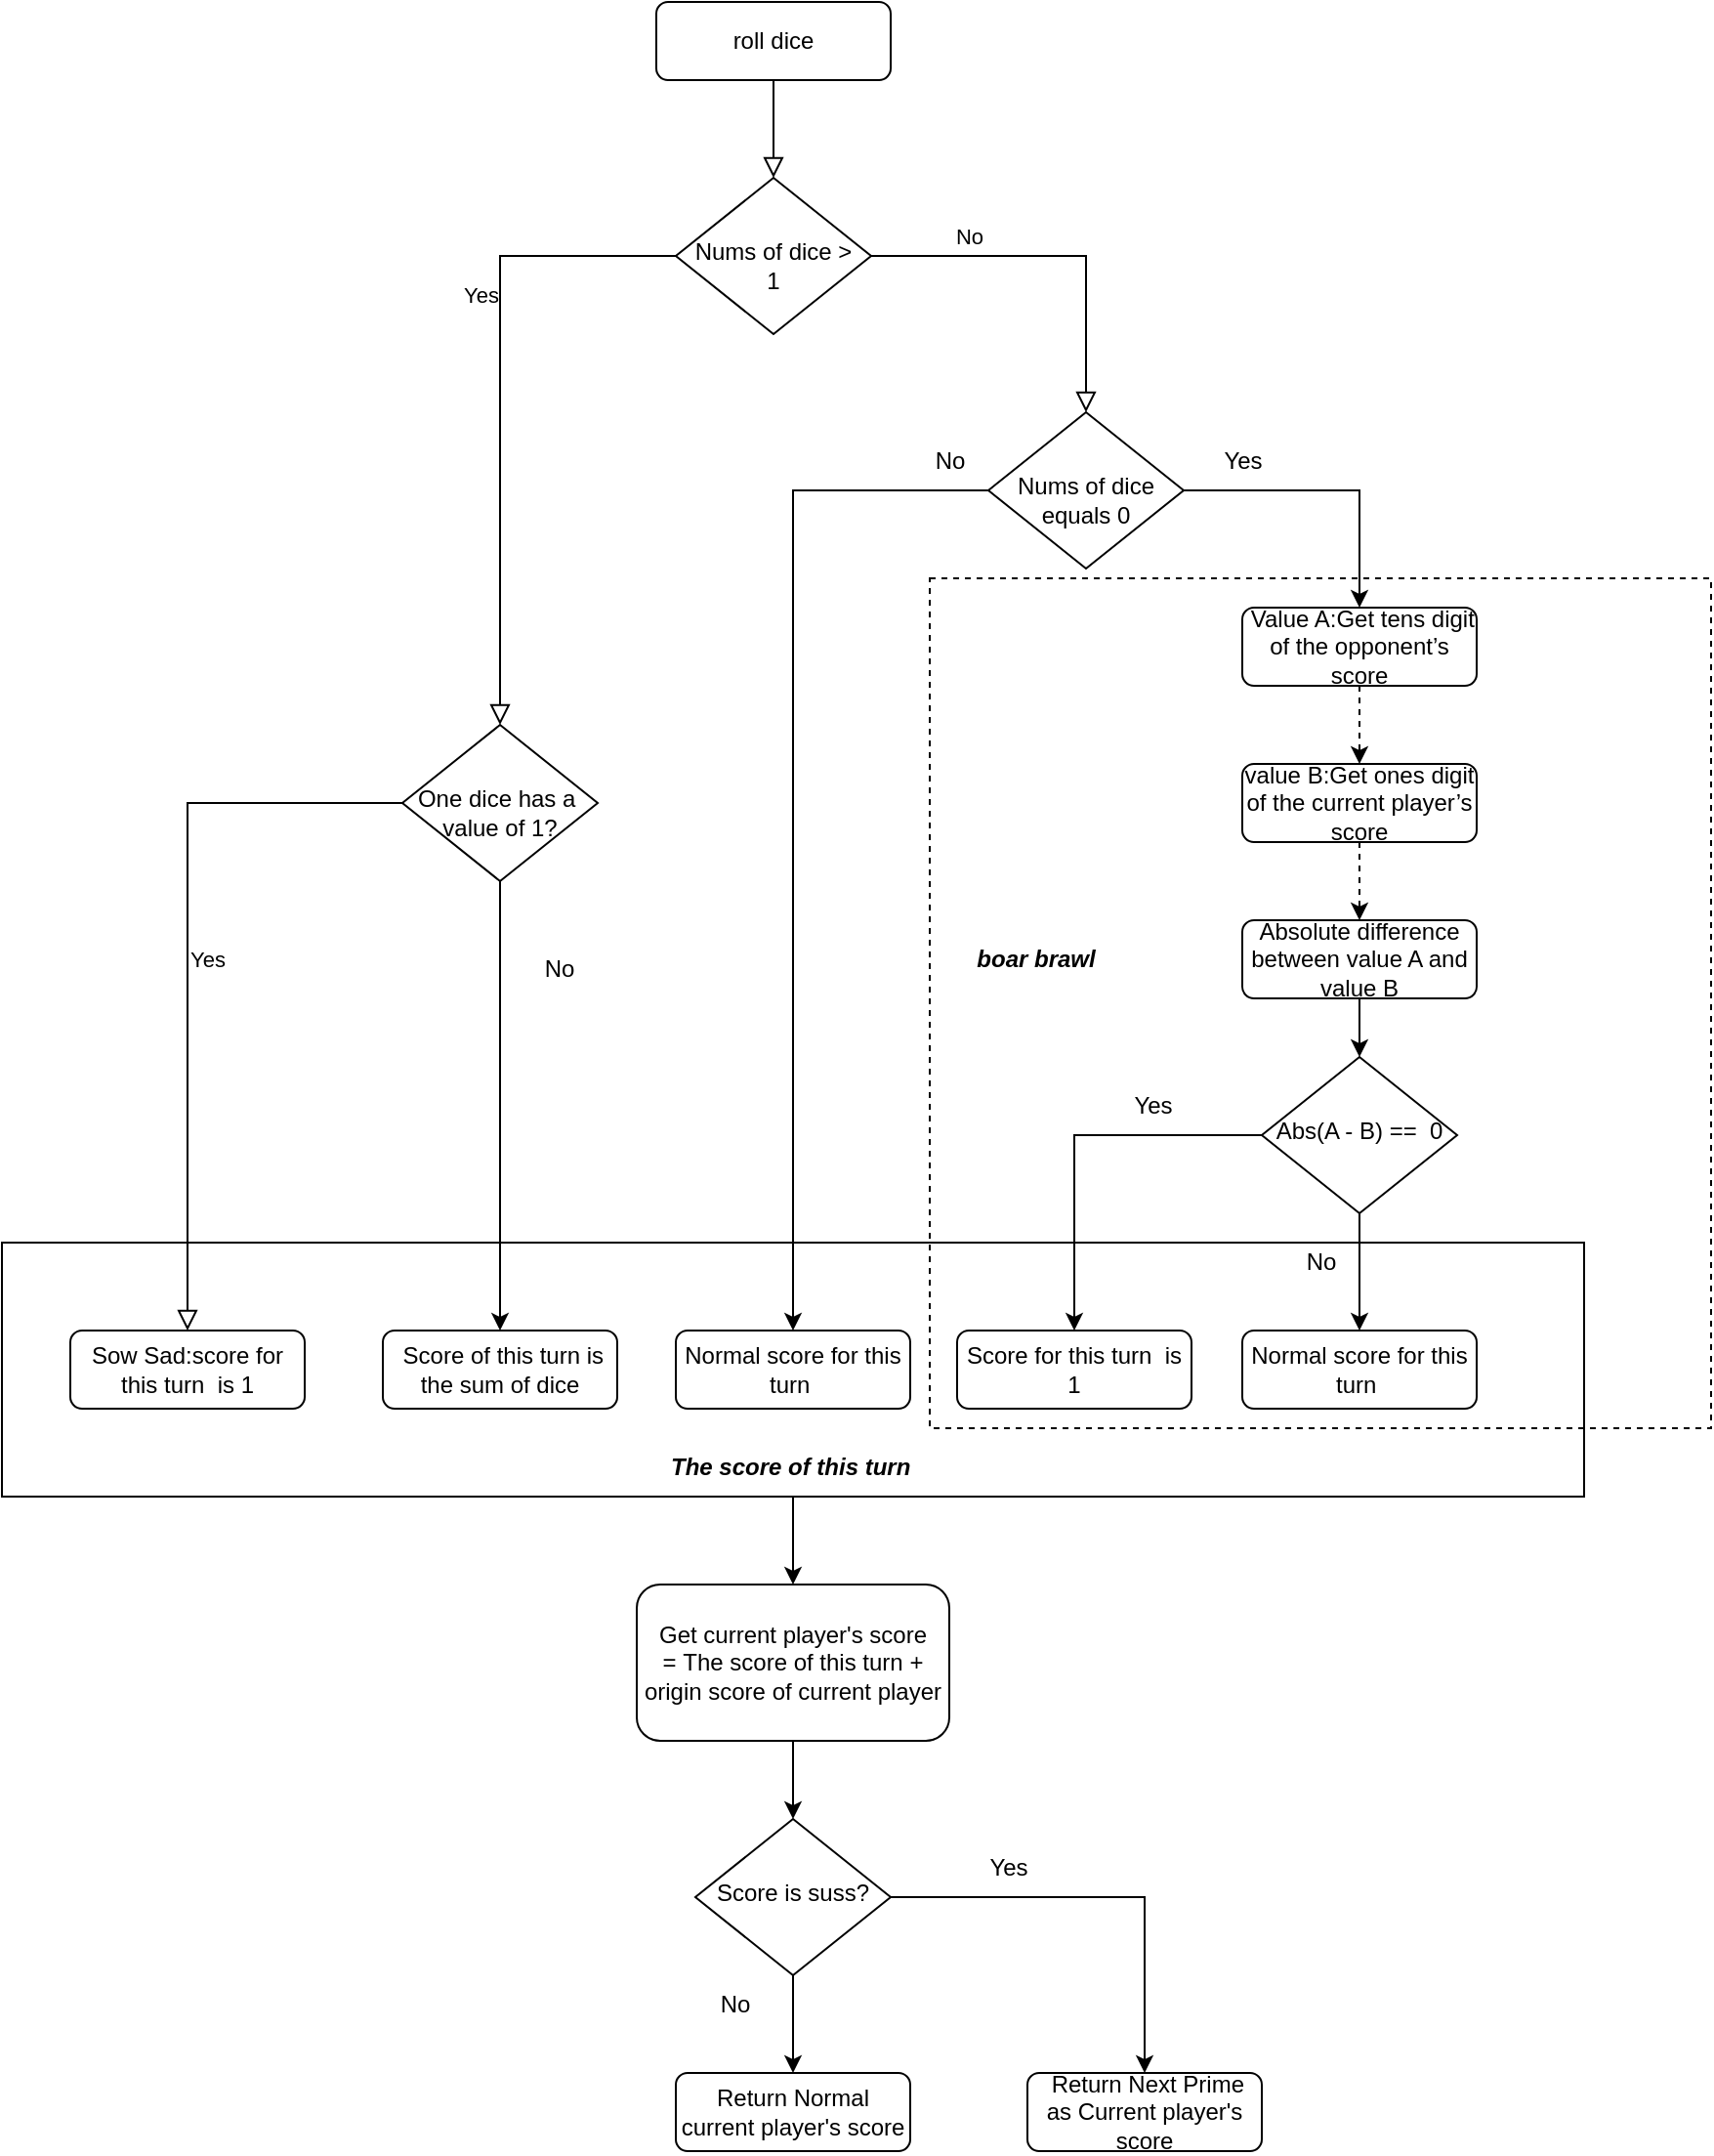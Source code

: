 <mxfile version="23.1.4" type="device">
  <diagram id="C5RBs43oDa-KdzZeNtuy" name="Page-1">
    <mxGraphModel dx="1829" dy="1289" grid="1" gridSize="10" guides="1" tooltips="1" connect="1" arrows="1" fold="1" page="1" pageScale="1" pageWidth="827" pageHeight="1169" math="0" shadow="0">
      <root>
        <mxCell id="WIyWlLk6GJQsqaUBKTNV-0" />
        <mxCell id="WIyWlLk6GJQsqaUBKTNV-1" parent="WIyWlLk6GJQsqaUBKTNV-0" />
        <mxCell id="sQEFL_wM2q9QldxOpqfM-0" value="" style="rounded=0;whiteSpace=wrap;html=1;dashed=1;" vertex="1" parent="WIyWlLk6GJQsqaUBKTNV-1">
          <mxGeometry x="300" y="375" width="400" height="435" as="geometry" />
        </mxCell>
        <mxCell id="PA2yT26VtmElCOl-1Xhd-36" value="" style="rounded=0;whiteSpace=wrap;html=1;fillColor=none;" parent="WIyWlLk6GJQsqaUBKTNV-1" vertex="1">
          <mxGeometry x="-175" y="715" width="810" height="130" as="geometry" />
        </mxCell>
        <mxCell id="WIyWlLk6GJQsqaUBKTNV-2" value="" style="rounded=0;html=1;jettySize=auto;orthogonalLoop=1;fontSize=11;endArrow=block;endFill=0;endSize=8;strokeWidth=1;shadow=0;labelBackgroundColor=none;edgeStyle=orthogonalEdgeStyle;" parent="WIyWlLk6GJQsqaUBKTNV-1" source="WIyWlLk6GJQsqaUBKTNV-3" target="WIyWlLk6GJQsqaUBKTNV-6" edge="1">
          <mxGeometry relative="1" as="geometry" />
        </mxCell>
        <mxCell id="WIyWlLk6GJQsqaUBKTNV-3" value="roll dice" style="rounded=1;whiteSpace=wrap;html=1;fontSize=12;glass=0;strokeWidth=1;shadow=0;" parent="WIyWlLk6GJQsqaUBKTNV-1" vertex="1">
          <mxGeometry x="160" y="80" width="120" height="40" as="geometry" />
        </mxCell>
        <mxCell id="WIyWlLk6GJQsqaUBKTNV-4" value="Yes" style="rounded=0;html=1;jettySize=auto;orthogonalLoop=1;fontSize=11;endArrow=block;endFill=0;endSize=8;strokeWidth=1;shadow=0;labelBackgroundColor=none;edgeStyle=orthogonalEdgeStyle;" parent="WIyWlLk6GJQsqaUBKTNV-1" source="WIyWlLk6GJQsqaUBKTNV-6" target="WIyWlLk6GJQsqaUBKTNV-10" edge="1">
          <mxGeometry x="-0.333" y="-10" relative="1" as="geometry">
            <mxPoint as="offset" />
          </mxGeometry>
        </mxCell>
        <mxCell id="WIyWlLk6GJQsqaUBKTNV-5" value="No" style="edgeStyle=orthogonalEdgeStyle;rounded=0;html=1;jettySize=auto;orthogonalLoop=1;fontSize=11;endArrow=block;endFill=0;endSize=8;strokeWidth=1;shadow=0;labelBackgroundColor=none;entryX=0.5;entryY=0;entryDx=0;entryDy=0;" parent="WIyWlLk6GJQsqaUBKTNV-1" source="WIyWlLk6GJQsqaUBKTNV-6" target="PA2yT26VtmElCOl-1Xhd-0" edge="1">
          <mxGeometry x="-0.474" y="10" relative="1" as="geometry">
            <mxPoint as="offset" />
            <mxPoint x="354" y="210" as="targetPoint" />
          </mxGeometry>
        </mxCell>
        <mxCell id="WIyWlLk6GJQsqaUBKTNV-6" value="&lt;br&gt;Nums of dice &amp;gt; 1" style="rhombus;whiteSpace=wrap;html=1;shadow=0;fontFamily=Helvetica;fontSize=12;align=center;strokeWidth=1;spacing=6;spacingTop=-4;" parent="WIyWlLk6GJQsqaUBKTNV-1" vertex="1">
          <mxGeometry x="170" y="170" width="100" height="80" as="geometry" />
        </mxCell>
        <mxCell id="WIyWlLk6GJQsqaUBKTNV-9" value="Yes" style="edgeStyle=orthogonalEdgeStyle;rounded=0;html=1;jettySize=auto;orthogonalLoop=1;fontSize=11;endArrow=block;endFill=0;endSize=8;strokeWidth=1;shadow=0;labelBackgroundColor=none;exitX=0;exitY=0.5;exitDx=0;exitDy=0;" parent="WIyWlLk6GJQsqaUBKTNV-1" source="WIyWlLk6GJQsqaUBKTNV-10" target="WIyWlLk6GJQsqaUBKTNV-12" edge="1">
          <mxGeometry y="10" relative="1" as="geometry">
            <mxPoint as="offset" />
            <mxPoint x="70" y="360" as="sourcePoint" />
          </mxGeometry>
        </mxCell>
        <mxCell id="PA2yT26VtmElCOl-1Xhd-29" style="edgeStyle=orthogonalEdgeStyle;rounded=0;orthogonalLoop=1;jettySize=auto;html=1;exitX=0.5;exitY=1;exitDx=0;exitDy=0;" parent="WIyWlLk6GJQsqaUBKTNV-1" source="WIyWlLk6GJQsqaUBKTNV-10" target="PA2yT26VtmElCOl-1Xhd-27" edge="1">
          <mxGeometry relative="1" as="geometry" />
        </mxCell>
        <mxCell id="WIyWlLk6GJQsqaUBKTNV-10" value="&lt;br&gt;One dice has a&amp;nbsp;&lt;br&gt;value of 1?" style="rhombus;whiteSpace=wrap;html=1;shadow=0;fontFamily=Helvetica;fontSize=12;align=center;strokeWidth=1;spacing=6;spacingTop=-4;" parent="WIyWlLk6GJQsqaUBKTNV-1" vertex="1">
          <mxGeometry x="30" y="450" width="100" height="80" as="geometry" />
        </mxCell>
        <mxCell id="WIyWlLk6GJQsqaUBKTNV-12" value="Sow Sad:score for this turn&amp;nbsp; is 1" style="rounded=1;whiteSpace=wrap;html=1;fontSize=12;glass=0;strokeWidth=1;shadow=0;" parent="WIyWlLk6GJQsqaUBKTNV-1" vertex="1">
          <mxGeometry x="-140" y="760" width="120" height="40" as="geometry" />
        </mxCell>
        <mxCell id="PA2yT26VtmElCOl-1Xhd-3" style="edgeStyle=orthogonalEdgeStyle;rounded=0;orthogonalLoop=1;jettySize=auto;html=1;exitX=0;exitY=0.5;exitDx=0;exitDy=0;entryX=0.5;entryY=0;entryDx=0;entryDy=0;" parent="WIyWlLk6GJQsqaUBKTNV-1" source="PA2yT26VtmElCOl-1Xhd-0" target="PA2yT26VtmElCOl-1Xhd-1" edge="1">
          <mxGeometry relative="1" as="geometry" />
        </mxCell>
        <mxCell id="PA2yT26VtmElCOl-1Xhd-4" style="edgeStyle=orthogonalEdgeStyle;rounded=0;orthogonalLoop=1;jettySize=auto;html=1;exitX=1;exitY=0.5;exitDx=0;exitDy=0;entryX=0.5;entryY=0;entryDx=0;entryDy=0;" parent="WIyWlLk6GJQsqaUBKTNV-1" source="PA2yT26VtmElCOl-1Xhd-0" target="PA2yT26VtmElCOl-1Xhd-2" edge="1">
          <mxGeometry relative="1" as="geometry" />
        </mxCell>
        <mxCell id="PA2yT26VtmElCOl-1Xhd-0" value="&lt;br&gt;Nums of dice equals 0" style="rhombus;whiteSpace=wrap;html=1;shadow=0;fontFamily=Helvetica;fontSize=12;align=center;strokeWidth=1;spacing=6;spacingTop=-4;" parent="WIyWlLk6GJQsqaUBKTNV-1" vertex="1">
          <mxGeometry x="330" y="290" width="100" height="80" as="geometry" />
        </mxCell>
        <mxCell id="PA2yT26VtmElCOl-1Xhd-1" value="Normal score for this turn&amp;nbsp;" style="rounded=1;whiteSpace=wrap;html=1;fontSize=12;glass=0;strokeWidth=1;shadow=0;" parent="WIyWlLk6GJQsqaUBKTNV-1" vertex="1">
          <mxGeometry x="170" y="760" width="120" height="40" as="geometry" />
        </mxCell>
        <mxCell id="PA2yT26VtmElCOl-1Xhd-10" value="" style="edgeStyle=orthogonalEdgeStyle;rounded=0;orthogonalLoop=1;jettySize=auto;html=1;strokeColor=default;dashed=1;" parent="WIyWlLk6GJQsqaUBKTNV-1" source="PA2yT26VtmElCOl-1Xhd-2" target="PA2yT26VtmElCOl-1Xhd-9" edge="1">
          <mxGeometry relative="1" as="geometry" />
        </mxCell>
        <mxCell id="PA2yT26VtmElCOl-1Xhd-2" value="&amp;nbsp;Value A:Get tens digit of the opponent’s score" style="rounded=1;whiteSpace=wrap;html=1;fontSize=12;glass=0;strokeWidth=1;shadow=0;" parent="WIyWlLk6GJQsqaUBKTNV-1" vertex="1">
          <mxGeometry x="460" y="390" width="120" height="40" as="geometry" />
        </mxCell>
        <mxCell id="PA2yT26VtmElCOl-1Xhd-7" value="Yes" style="text;html=1;align=center;verticalAlign=middle;resizable=0;points=[];autosize=1;strokeColor=none;fillColor=none;" parent="WIyWlLk6GJQsqaUBKTNV-1" vertex="1">
          <mxGeometry x="440" y="300" width="40" height="30" as="geometry" />
        </mxCell>
        <mxCell id="PA2yT26VtmElCOl-1Xhd-8" value="No" style="text;html=1;align=center;verticalAlign=middle;resizable=0;points=[];autosize=1;strokeColor=none;fillColor=none;" parent="WIyWlLk6GJQsqaUBKTNV-1" vertex="1">
          <mxGeometry x="290" y="300" width="40" height="30" as="geometry" />
        </mxCell>
        <mxCell id="PA2yT26VtmElCOl-1Xhd-12" style="edgeStyle=orthogonalEdgeStyle;rounded=0;orthogonalLoop=1;jettySize=auto;html=1;exitX=0.5;exitY=1;exitDx=0;exitDy=0;entryX=0.5;entryY=0;entryDx=0;entryDy=0;dashed=1;" parent="WIyWlLk6GJQsqaUBKTNV-1" source="PA2yT26VtmElCOl-1Xhd-9" target="PA2yT26VtmElCOl-1Xhd-11" edge="1">
          <mxGeometry relative="1" as="geometry" />
        </mxCell>
        <mxCell id="PA2yT26VtmElCOl-1Xhd-9" value="value B:Get ones digit of the current player’s score" style="rounded=1;whiteSpace=wrap;html=1;fontSize=12;glass=0;strokeWidth=1;shadow=0;" parent="WIyWlLk6GJQsqaUBKTNV-1" vertex="1">
          <mxGeometry x="460" y="470" width="120" height="40" as="geometry" />
        </mxCell>
        <mxCell id="PA2yT26VtmElCOl-1Xhd-14" style="edgeStyle=orthogonalEdgeStyle;rounded=0;orthogonalLoop=1;jettySize=auto;html=1;entryX=0.5;entryY=0;entryDx=0;entryDy=0;" parent="WIyWlLk6GJQsqaUBKTNV-1" source="PA2yT26VtmElCOl-1Xhd-11" target="PA2yT26VtmElCOl-1Xhd-13" edge="1">
          <mxGeometry relative="1" as="geometry" />
        </mxCell>
        <mxCell id="PA2yT26VtmElCOl-1Xhd-11" value="Absolute difference between value A and value B" style="rounded=1;whiteSpace=wrap;html=1;fontSize=12;glass=0;strokeWidth=1;shadow=0;" parent="WIyWlLk6GJQsqaUBKTNV-1" vertex="1">
          <mxGeometry x="460" y="550" width="120" height="40" as="geometry" />
        </mxCell>
        <mxCell id="PA2yT26VtmElCOl-1Xhd-17" value="" style="edgeStyle=orthogonalEdgeStyle;rounded=0;orthogonalLoop=1;jettySize=auto;html=1;entryX=0.5;entryY=0;entryDx=0;entryDy=0;" parent="WIyWlLk6GJQsqaUBKTNV-1" source="PA2yT26VtmElCOl-1Xhd-13" target="PA2yT26VtmElCOl-1Xhd-21" edge="1">
          <mxGeometry relative="1" as="geometry">
            <mxPoint x="385" y="710" as="targetPoint" />
          </mxGeometry>
        </mxCell>
        <mxCell id="PA2yT26VtmElCOl-1Xhd-23" style="edgeStyle=orthogonalEdgeStyle;rounded=0;orthogonalLoop=1;jettySize=auto;html=1;exitX=0.5;exitY=1;exitDx=0;exitDy=0;entryX=0.5;entryY=0;entryDx=0;entryDy=0;" parent="WIyWlLk6GJQsqaUBKTNV-1" source="PA2yT26VtmElCOl-1Xhd-13" target="PA2yT26VtmElCOl-1Xhd-22" edge="1">
          <mxGeometry relative="1" as="geometry" />
        </mxCell>
        <mxCell id="PA2yT26VtmElCOl-1Xhd-13" value="Abs(A - B) ==&amp;nbsp; 0" style="rhombus;whiteSpace=wrap;html=1;shadow=0;fontFamily=Helvetica;fontSize=12;align=center;strokeWidth=1;spacing=6;spacingTop=-4;" parent="WIyWlLk6GJQsqaUBKTNV-1" vertex="1">
          <mxGeometry x="470" y="620" width="100" height="80" as="geometry" />
        </mxCell>
        <mxCell id="PA2yT26VtmElCOl-1Xhd-18" value="Yes" style="text;html=1;align=center;verticalAlign=middle;resizable=0;points=[];autosize=1;strokeColor=none;fillColor=none;" parent="WIyWlLk6GJQsqaUBKTNV-1" vertex="1">
          <mxGeometry x="394" y="630" width="40" height="30" as="geometry" />
        </mxCell>
        <mxCell id="PA2yT26VtmElCOl-1Xhd-19" style="edgeStyle=orthogonalEdgeStyle;rounded=0;orthogonalLoop=1;jettySize=auto;html=1;exitX=0.5;exitY=1;exitDx=0;exitDy=0;" parent="WIyWlLk6GJQsqaUBKTNV-1" edge="1">
          <mxGeometry relative="1" as="geometry">
            <mxPoint x="385" y="780" as="sourcePoint" />
            <mxPoint x="385" y="780" as="targetPoint" />
          </mxGeometry>
        </mxCell>
        <mxCell id="PA2yT26VtmElCOl-1Xhd-21" value="Score for this turn&amp;nbsp; is 1" style="rounded=1;whiteSpace=wrap;html=1;fontSize=12;glass=0;strokeWidth=1;shadow=0;" parent="WIyWlLk6GJQsqaUBKTNV-1" vertex="1">
          <mxGeometry x="314" y="760" width="120" height="40" as="geometry" />
        </mxCell>
        <mxCell id="PA2yT26VtmElCOl-1Xhd-22" value="Normal score for this turn&amp;nbsp;" style="rounded=1;whiteSpace=wrap;html=1;fontSize=12;glass=0;strokeWidth=1;shadow=0;" parent="WIyWlLk6GJQsqaUBKTNV-1" vertex="1">
          <mxGeometry x="460" y="760" width="120" height="40" as="geometry" />
        </mxCell>
        <mxCell id="PA2yT26VtmElCOl-1Xhd-24" value="No" style="text;html=1;align=center;verticalAlign=middle;resizable=0;points=[];autosize=1;strokeColor=none;fillColor=none;" parent="WIyWlLk6GJQsqaUBKTNV-1" vertex="1">
          <mxGeometry x="480" y="710" width="40" height="30" as="geometry" />
        </mxCell>
        <mxCell id="PA2yT26VtmElCOl-1Xhd-27" value="&amp;nbsp;Score of this turn is the sum of dice" style="rounded=1;whiteSpace=wrap;html=1;fontSize=12;glass=0;strokeWidth=1;shadow=0;" parent="WIyWlLk6GJQsqaUBKTNV-1" vertex="1">
          <mxGeometry x="20" y="760" width="120" height="40" as="geometry" />
        </mxCell>
        <mxCell id="PA2yT26VtmElCOl-1Xhd-30" value="No" style="text;html=1;align=center;verticalAlign=middle;resizable=0;points=[];autosize=1;strokeColor=none;fillColor=none;" parent="WIyWlLk6GJQsqaUBKTNV-1" vertex="1">
          <mxGeometry x="90" y="560" width="40" height="30" as="geometry" />
        </mxCell>
        <mxCell id="PA2yT26VtmElCOl-1Xhd-41" style="edgeStyle=orthogonalEdgeStyle;rounded=0;orthogonalLoop=1;jettySize=auto;html=1;exitX=0.5;exitY=1;exitDx=0;exitDy=0;entryX=0.5;entryY=0;entryDx=0;entryDy=0;" parent="WIyWlLk6GJQsqaUBKTNV-1" source="PA2yT26VtmElCOl-1Xhd-32" target="PA2yT26VtmElCOl-1Xhd-39" edge="1">
          <mxGeometry relative="1" as="geometry" />
        </mxCell>
        <mxCell id="PA2yT26VtmElCOl-1Xhd-32" value="Get current player&#39;s score =&amp;nbsp;The score of this turn + origin score of current player" style="rounded=1;whiteSpace=wrap;html=1;fontSize=12;glass=0;strokeWidth=1;shadow=0;" parent="WIyWlLk6GJQsqaUBKTNV-1" vertex="1">
          <mxGeometry x="150" y="890" width="160" height="80" as="geometry" />
        </mxCell>
        <mxCell id="PA2yT26VtmElCOl-1Xhd-40" style="edgeStyle=orthogonalEdgeStyle;rounded=0;orthogonalLoop=1;jettySize=auto;html=1;entryX=0.5;entryY=0;entryDx=0;entryDy=0;" parent="WIyWlLk6GJQsqaUBKTNV-1" source="PA2yT26VtmElCOl-1Xhd-37" target="PA2yT26VtmElCOl-1Xhd-32" edge="1">
          <mxGeometry relative="1" as="geometry">
            <mxPoint x="230" y="890" as="targetPoint" />
          </mxGeometry>
        </mxCell>
        <mxCell id="PA2yT26VtmElCOl-1Xhd-37" value="&lt;b&gt;&lt;i&gt;The score of this turn&amp;nbsp;&lt;/i&gt;&lt;/b&gt;" style="text;html=1;align=center;verticalAlign=middle;resizable=0;points=[];autosize=1;strokeColor=none;fillColor=none;" parent="WIyWlLk6GJQsqaUBKTNV-1" vertex="1">
          <mxGeometry x="155" y="815" width="150" height="30" as="geometry" />
        </mxCell>
        <mxCell id="PA2yT26VtmElCOl-1Xhd-43" style="edgeStyle=orthogonalEdgeStyle;rounded=0;orthogonalLoop=1;jettySize=auto;html=1;entryX=0.5;entryY=0;entryDx=0;entryDy=0;" parent="WIyWlLk6GJQsqaUBKTNV-1" source="PA2yT26VtmElCOl-1Xhd-39" target="PA2yT26VtmElCOl-1Xhd-42" edge="1">
          <mxGeometry relative="1" as="geometry" />
        </mxCell>
        <mxCell id="PA2yT26VtmElCOl-1Xhd-46" style="edgeStyle=orthogonalEdgeStyle;rounded=0;orthogonalLoop=1;jettySize=auto;html=1;exitX=0.5;exitY=1;exitDx=0;exitDy=0;entryX=0.5;entryY=0;entryDx=0;entryDy=0;" parent="WIyWlLk6GJQsqaUBKTNV-1" source="PA2yT26VtmElCOl-1Xhd-39" target="PA2yT26VtmElCOl-1Xhd-45" edge="1">
          <mxGeometry relative="1" as="geometry" />
        </mxCell>
        <mxCell id="PA2yT26VtmElCOl-1Xhd-39" value="Score is suss?" style="rhombus;whiteSpace=wrap;html=1;shadow=0;fontFamily=Helvetica;fontSize=12;align=center;strokeWidth=1;spacing=6;spacingTop=-4;" parent="WIyWlLk6GJQsqaUBKTNV-1" vertex="1">
          <mxGeometry x="180" y="1010" width="100" height="80" as="geometry" />
        </mxCell>
        <mxCell id="PA2yT26VtmElCOl-1Xhd-42" value="&amp;nbsp;Return Next Prime as Current player&#39;s score" style="rounded=1;whiteSpace=wrap;html=1;fontSize=12;glass=0;strokeWidth=1;shadow=0;" parent="WIyWlLk6GJQsqaUBKTNV-1" vertex="1">
          <mxGeometry x="350" y="1140" width="120" height="40" as="geometry" />
        </mxCell>
        <mxCell id="PA2yT26VtmElCOl-1Xhd-44" value="Yes" style="text;html=1;align=center;verticalAlign=middle;resizable=0;points=[];autosize=1;strokeColor=none;fillColor=none;" parent="WIyWlLk6GJQsqaUBKTNV-1" vertex="1">
          <mxGeometry x="320" y="1020" width="40" height="30" as="geometry" />
        </mxCell>
        <mxCell id="PA2yT26VtmElCOl-1Xhd-45" value="Return Normal current player&#39;s score" style="rounded=1;whiteSpace=wrap;html=1;fontSize=12;glass=0;strokeWidth=1;shadow=0;" parent="WIyWlLk6GJQsqaUBKTNV-1" vertex="1">
          <mxGeometry x="170" y="1140" width="120" height="40" as="geometry" />
        </mxCell>
        <mxCell id="PA2yT26VtmElCOl-1Xhd-47" value="No" style="text;html=1;align=center;verticalAlign=middle;resizable=0;points=[];autosize=1;strokeColor=none;fillColor=none;" parent="WIyWlLk6GJQsqaUBKTNV-1" vertex="1">
          <mxGeometry x="180" y="1090" width="40" height="30" as="geometry" />
        </mxCell>
        <mxCell id="sQEFL_wM2q9QldxOpqfM-1" value="&lt;b&gt;&lt;i&gt;boar brawl&lt;/i&gt;&lt;/b&gt;" style="text;html=1;align=center;verticalAlign=middle;resizable=0;points=[];autosize=1;strokeColor=none;fillColor=none;" vertex="1" parent="WIyWlLk6GJQsqaUBKTNV-1">
          <mxGeometry x="314" y="555" width="80" height="30" as="geometry" />
        </mxCell>
      </root>
    </mxGraphModel>
  </diagram>
</mxfile>
